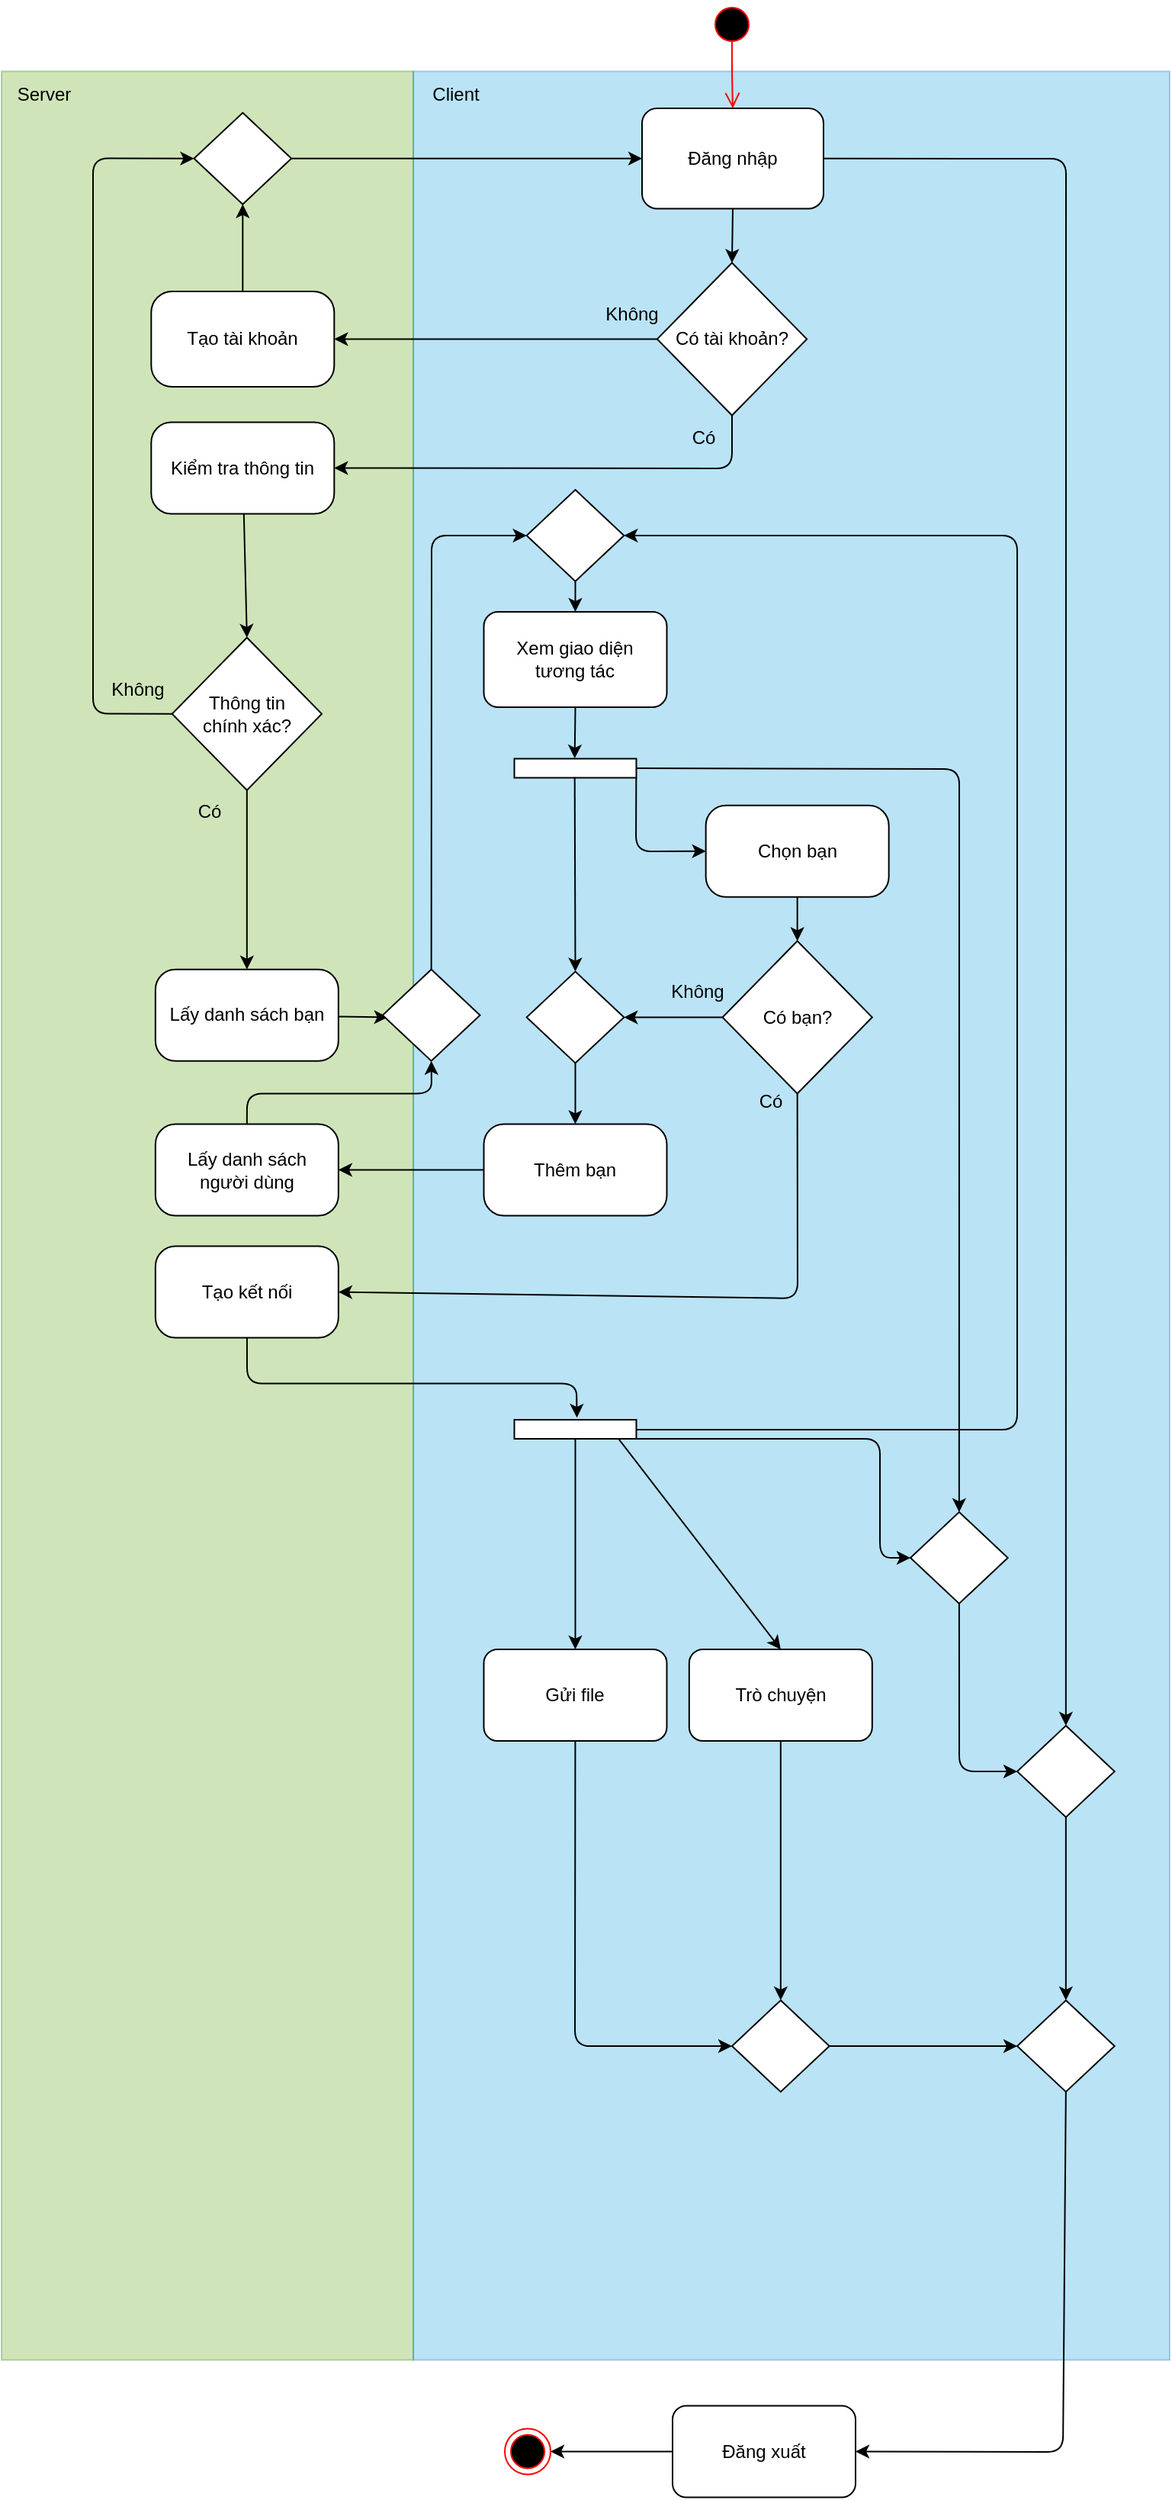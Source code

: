 <mxfile>
    <diagram id="f8bro3hq2V63n0aIHBkh" name="Server Client">
        <mxGraphModel dx="854" dy="1696" grid="1" gridSize="10" guides="1" tooltips="1" connect="1" arrows="1" fold="1" page="1" pageScale="1" pageWidth="827" pageHeight="1169" math="0" shadow="0">
            <root>
                <mxCell id="0"/>
                <mxCell id="1" parent="0"/>
                <mxCell id="HYf6dQVZHrUeiSkW3WR2-139" value="" style="rounded=0;whiteSpace=wrap;html=1;opacity=30;fillColor=#1ba1e2;fontColor=#ffffff;strokeColor=#006EAF;" parent="1" vertex="1">
                    <mxGeometry x="324" y="-1094.25" width="496" height="1500" as="geometry"/>
                </mxCell>
                <mxCell id="166" style="edgeStyle=none;html=1;exitX=1;exitY=0.5;exitDx=0;exitDy=0;entryX=0.5;entryY=0;entryDx=0;entryDy=0;" parent="1" source="snAStb-6BBQoRBitgBAS-29" target="177" edge="1">
                    <mxGeometry relative="1" as="geometry">
                        <Array as="points">
                            <mxPoint x="752" y="-1037"/>
                        </Array>
                    </mxGeometry>
                </mxCell>
                <mxCell id="HYf6dQVZHrUeiSkW3WR2-137" value="" style="rounded=0;whiteSpace=wrap;html=1;fillColor=#60a917;fontColor=#ffffff;strokeColor=#2D7600;opacity=30;" parent="1" vertex="1">
                    <mxGeometry x="54" y="-1094.25" width="270" height="1500" as="geometry"/>
                </mxCell>
                <mxCell id="snAStb-6BBQoRBitgBAS-25" value="" style="ellipse;html=1;shape=endState;fillColor=#000000;strokeColor=#ff0000;" parent="1" vertex="1">
                    <mxGeometry x="384" y="450.75" width="30" height="30" as="geometry"/>
                </mxCell>
                <mxCell id="snAStb-6BBQoRBitgBAS-26" value="" style="ellipse;html=1;shape=startState;fillColor=#000000;strokeColor=#ff0000;" parent="1" vertex="1">
                    <mxGeometry x="517.99" y="-1140" width="30" height="30" as="geometry"/>
                </mxCell>
                <mxCell id="snAStb-6BBQoRBitgBAS-27" value="" style="edgeStyle=orthogonalEdgeStyle;html=1;verticalAlign=bottom;endArrow=open;endSize=8;strokeColor=#ff0000;entryX=0.5;entryY=0;entryDx=0;entryDy=0;exitX=0.499;exitY=0.84;exitDx=0;exitDy=0;exitPerimeter=0;" parent="1" source="snAStb-6BBQoRBitgBAS-26" target="snAStb-6BBQoRBitgBAS-29" edge="1">
                    <mxGeometry relative="1" as="geometry">
                        <mxPoint x="283" y="-920" as="targetPoint"/>
                    </mxGeometry>
                </mxCell>
                <mxCell id="44" style="edgeStyle=none;html=1;exitX=0.5;exitY=1;exitDx=0;exitDy=0;entryX=0.5;entryY=0;entryDx=0;entryDy=0;" parent="1" source="snAStb-6BBQoRBitgBAS-29" target="snAStb-6BBQoRBitgBAS-87" edge="1">
                    <mxGeometry relative="1" as="geometry">
                        <mxPoint x="533" y="-971.25" as="targetPoint"/>
                        <Array as="points"/>
                    </mxGeometry>
                </mxCell>
                <mxCell id="snAStb-6BBQoRBitgBAS-29" value="Đăng nhập" style="rounded=1;whiteSpace=wrap;html=1;" parent="1" vertex="1">
                    <mxGeometry x="474" y="-1070" width="118.99" height="65.75" as="geometry"/>
                </mxCell>
                <mxCell id="09_dQwDft95VqXlqSRKo-99" value="" style="edgeStyle=none;html=1;exitX=0.5;exitY=0;exitDx=0;exitDy=0;entryX=0.5;entryY=1;entryDx=0;entryDy=0;" parent="1" source="snAStb-6BBQoRBitgBAS-30" target="161" edge="1">
                    <mxGeometry relative="1" as="geometry">
                        <mxPoint x="473" y="-1010.25" as="targetPoint"/>
                        <Array as="points"/>
                    </mxGeometry>
                </mxCell>
                <mxCell id="snAStb-6BBQoRBitgBAS-30" value="Tạo tài khoản" style="rounded=1;whiteSpace=wrap;html=1;arcSize=22;" parent="1" vertex="1">
                    <mxGeometry x="152.16" y="-950" width="120" height="62.5" as="geometry"/>
                </mxCell>
                <mxCell id="snAStb-6BBQoRBitgBAS-62" value="" style="edgeStyle=none;html=1;exitX=0.5;exitY=1;exitDx=0;exitDy=0;entryX=-0.016;entryY=0.505;entryDx=0;entryDy=0;entryPerimeter=0;" parent="1" source="snAStb-6BBQoRBitgBAS-32" target="09_dQwDft95VqXlqSRKo-132" edge="1">
                    <mxGeometry relative="1" as="geometry">
                        <mxPoint x="544" y="-647.5" as="targetPoint"/>
                    </mxGeometry>
                </mxCell>
                <mxCell id="176" style="edgeStyle=none;html=1;entryX=0.5;entryY=0;entryDx=0;entryDy=0;exitX=0.501;exitY=-0.004;exitDx=0;exitDy=0;exitPerimeter=0;" parent="1" source="09_dQwDft95VqXlqSRKo-132" target="175" edge="1">
                    <mxGeometry relative="1" as="geometry">
                        <Array as="points">
                            <mxPoint x="682" y="-637"/>
                        </Array>
                    </mxGeometry>
                </mxCell>
                <mxCell id="snAStb-6BBQoRBitgBAS-32" value="Xem giao diện&lt;br&gt;tương tác" style="rounded=1;whiteSpace=wrap;html=1;" parent="1" vertex="1">
                    <mxGeometry x="370.25" y="-740" width="120" height="62.5" as="geometry"/>
                </mxCell>
                <mxCell id="41" style="edgeStyle=none;html=1;exitX=0;exitY=0.5;exitDx=0;exitDy=0;entryX=1;entryY=0.5;entryDx=0;entryDy=0;" parent="1" source="snAStb-6BBQoRBitgBAS-87" target="snAStb-6BBQoRBitgBAS-30" edge="1">
                    <mxGeometry relative="1" as="geometry">
                        <Array as="points"/>
                        <mxPoint x="571.715" y="-875.887" as="sourcePoint"/>
                        <mxPoint x="714" y="-934.25" as="targetPoint"/>
                    </mxGeometry>
                </mxCell>
                <mxCell id="137" style="edgeStyle=none;rounded=1;html=1;entryX=1;entryY=0.5;entryDx=0;entryDy=0;endArrow=classic;endFill=1;exitX=0.5;exitY=1;exitDx=0;exitDy=0;" parent="1" source="snAStb-6BBQoRBitgBAS-87" target="09_dQwDft95VqXlqSRKo-98" edge="1">
                    <mxGeometry relative="1" as="geometry">
                        <mxPoint x="532.99" y="-875.515" as="sourcePoint"/>
                        <mxPoint x="534.905" y="-852.5" as="targetPoint"/>
                        <Array as="points">
                            <mxPoint x="533" y="-834"/>
                        </Array>
                    </mxGeometry>
                </mxCell>
                <mxCell id="185" style="edgeStyle=none;html=1;" parent="1" source="snAStb-6BBQoRBitgBAS-50" target="snAStb-6BBQoRBitgBAS-25" edge="1">
                    <mxGeometry relative="1" as="geometry"/>
                </mxCell>
                <mxCell id="snAStb-6BBQoRBitgBAS-50" value="Đăng xuất" style="rounded=1;whiteSpace=wrap;html=1;" parent="1" vertex="1">
                    <mxGeometry x="494" y="435.75" width="120" height="60" as="geometry"/>
                </mxCell>
                <mxCell id="snAStb-6BBQoRBitgBAS-82" value="Có" style="text;html=1;strokeColor=none;fillColor=none;align=center;verticalAlign=middle;whiteSpace=wrap;rounded=0;" parent="1" vertex="1">
                    <mxGeometry x="498.25" y="-868.75" width="32.75" height="30" as="geometry"/>
                </mxCell>
                <mxCell id="snAStb-6BBQoRBitgBAS-85" value="Không" style="text;html=1;strokeColor=none;fillColor=none;align=center;verticalAlign=middle;whiteSpace=wrap;rounded=0;" parent="1" vertex="1">
                    <mxGeometry x="489.75" y="-505.63" width="41.25" height="30" as="geometry"/>
                </mxCell>
                <mxCell id="snAStb-6BBQoRBitgBAS-87" value="Có tài khoản?" style="rhombus;whiteSpace=wrap;html=1;" parent="1" vertex="1">
                    <mxGeometry x="483.91" y="-968.75" width="98.16" height="100" as="geometry"/>
                </mxCell>
                <mxCell id="09_dQwDft95VqXlqSRKo-101" value="" style="edgeStyle=none;html=1;entryX=0.5;entryY=0;entryDx=0;entryDy=0;" parent="1" source="09_dQwDft95VqXlqSRKo-98" target="140" edge="1">
                    <mxGeometry relative="1" as="geometry">
                        <Array as="points"/>
                    </mxGeometry>
                </mxCell>
                <mxCell id="09_dQwDft95VqXlqSRKo-98" value="Kiểm tra thông tin" style="whiteSpace=wrap;html=1;rounded=1;arcSize=22;" parent="1" vertex="1">
                    <mxGeometry x="152.16" y="-864.25" width="120" height="60" as="geometry"/>
                </mxCell>
                <mxCell id="09_dQwDft95VqXlqSRKo-103" value="" style="edgeStyle=none;html=1;exitX=0.5;exitY=0;exitDx=0;exitDy=0;entryX=0;entryY=0.5;entryDx=0;entryDy=0;" parent="1" source="153" target="171" edge="1">
                    <mxGeometry relative="1" as="geometry">
                        <Array as="points">
                            <mxPoint x="336" y="-790"/>
                        </Array>
                    </mxGeometry>
                </mxCell>
                <mxCell id="169" style="edgeStyle=none;html=1;entryX=-0.111;entryY=0.487;entryDx=0;entryDy=0;entryPerimeter=0;" parent="1" source="09_dQwDft95VqXlqSRKo-114" target="168" edge="1">
                    <mxGeometry relative="1" as="geometry">
                        <Array as="points">
                            <mxPoint x="215" y="-234.25"/>
                            <mxPoint x="431" y="-234.25"/>
                        </Array>
                    </mxGeometry>
                </mxCell>
                <mxCell id="09_dQwDft95VqXlqSRKo-114" value="Tạo kết nối" style="whiteSpace=wrap;html=1;rounded=1;arcSize=22;" parent="1" vertex="1">
                    <mxGeometry x="154.92" y="-324.25" width="120" height="60" as="geometry"/>
                </mxCell>
                <mxCell id="09_dQwDft95VqXlqSRKo-130" value="Không" style="text;html=1;strokeColor=none;fillColor=none;align=center;verticalAlign=middle;whiteSpace=wrap;rounded=0;" parent="1" vertex="1">
                    <mxGeometry x="120.59" y="-704.25" width="45.25" height="30" as="geometry"/>
                </mxCell>
                <mxCell id="09_dQwDft95VqXlqSRKo-131" value="" style="endArrow=classic;html=1;entryX=0.5;entryY=0;entryDx=0;entryDy=0;exitX=0.5;exitY=1;exitDx=0;exitDy=0;" parent="1" source="140" target="149" edge="1">
                    <mxGeometry width="50" height="50" relative="1" as="geometry">
                        <mxPoint x="616.85" y="-664.25" as="sourcePoint"/>
                        <mxPoint x="214.92" y="-594.38" as="targetPoint"/>
                        <Array as="points"/>
                    </mxGeometry>
                </mxCell>
                <mxCell id="145" style="edgeStyle=none;html=1;entryX=0;entryY=0.5;entryDx=0;entryDy=0;exitX=1.005;exitY=0.001;exitDx=0;exitDy=0;exitPerimeter=0;" parent="1" source="09_dQwDft95VqXlqSRKo-132" target="09_dQwDft95VqXlqSRKo-135" edge="1">
                    <mxGeometry relative="1" as="geometry">
                        <mxPoint x="655.245" y="-528.75" as="targetPoint"/>
                        <Array as="points">
                            <mxPoint x="470" y="-583"/>
                        </Array>
                    </mxGeometry>
                </mxCell>
                <mxCell id="09_dQwDft95VqXlqSRKo-132" value="" style="html=1;points=[];perimeter=orthogonalPerimeter;rotation=90;" parent="1" vertex="1">
                    <mxGeometry x="424" y="-677.5" width="12.5" height="80" as="geometry"/>
                </mxCell>
                <mxCell id="Qa9XHfbVyklv0S31ZLcw-157" style="edgeStyle=none;html=1;exitX=0.5;exitY=1;exitDx=0;exitDy=0;entryX=1;entryY=0.5;entryDx=0;entryDy=0;" parent="1" source="143" target="09_dQwDft95VqXlqSRKo-114" edge="1">
                    <mxGeometry relative="1" as="geometry">
                        <mxPoint x="645.925" y="-390" as="targetPoint"/>
                        <Array as="points">
                            <mxPoint x="576" y="-290"/>
                        </Array>
                    </mxGeometry>
                </mxCell>
                <mxCell id="09_dQwDft95VqXlqSRKo-135" value="Chọn bạn" style="whiteSpace=wrap;html=1;rounded=1;arcSize=22;" parent="1" vertex="1">
                    <mxGeometry x="515.83" y="-613.12" width="120" height="60" as="geometry"/>
                </mxCell>
                <mxCell id="09_dQwDft95VqXlqSRKo-138" value="" style="endArrow=classic;html=1;entryX=0.5;entryY=0;entryDx=0;entryDy=0;exitX=0.966;exitY=0.505;exitDx=0;exitDy=0;exitPerimeter=0;" parent="1" source="09_dQwDft95VqXlqSRKo-132" target="159" edge="1">
                    <mxGeometry width="50" height="50" relative="1" as="geometry">
                        <mxPoint x="654" y="-480" as="sourcePoint"/>
                        <mxPoint x="704" y="-460" as="targetPoint"/>
                        <Array as="points"/>
                    </mxGeometry>
                </mxCell>
                <mxCell id="09_dQwDft95VqXlqSRKo-139" value="" style="endArrow=classic;html=1;entryX=1;entryY=0.5;entryDx=0;entryDy=0;exitX=0;exitY=0.5;exitDx=0;exitDy=0;" parent="1" source="143" target="159" edge="1">
                    <mxGeometry width="50" height="50" relative="1" as="geometry">
                        <mxPoint x="674" y="-410" as="sourcePoint"/>
                        <mxPoint x="623.32" y="-498.75" as="targetPoint"/>
                        <Array as="points"/>
                    </mxGeometry>
                </mxCell>
                <mxCell id="kybJRvyT3tSt8OVpMKfZ-119" value="Có" style="text;html=1;strokeColor=none;fillColor=none;align=center;verticalAlign=middle;whiteSpace=wrap;rounded=0;" parent="1" vertex="1">
                    <mxGeometry x="537.67" y="-434.25" width="41.25" height="30" as="geometry"/>
                </mxCell>
                <mxCell id="131" style="edgeStyle=none;html=1;entryX=0;entryY=0.5;entryDx=0;entryDy=0;endArrow=block;endFill=1;" parent="1" target="snAStb-6BBQoRBitgBAS-25" edge="1">
                    <mxGeometry relative="1" as="geometry"/>
                </mxCell>
                <mxCell id="OIhVFFOoTXd9-7SeYz4r-148" value="" style="endArrow=classic;html=1;strokeColor=default;exitX=0;exitY=0.5;exitDx=0;exitDy=0;entryX=0;entryY=0.5;entryDx=0;entryDy=0;" parent="1" source="140" target="161" edge="1">
                    <mxGeometry width="50" height="50" relative="1" as="geometry">
                        <mxPoint x="394" y="-520" as="sourcePoint"/>
                        <mxPoint x="444" y="-570" as="targetPoint"/>
                        <Array as="points">
                            <mxPoint x="114" y="-673.25"/>
                            <mxPoint x="114" y="-1037.25"/>
                        </Array>
                    </mxGeometry>
                </mxCell>
                <mxCell id="140" value="Thông tin &lt;br&gt;chính xác?" style="rhombus;whiteSpace=wrap;html=1;" parent="1" vertex="1">
                    <mxGeometry x="165.84" y="-723.12" width="98.16" height="100" as="geometry"/>
                </mxCell>
                <mxCell id="141" value="Có" style="text;html=1;strokeColor=none;fillColor=none;align=center;verticalAlign=middle;whiteSpace=wrap;rounded=0;" parent="1" vertex="1">
                    <mxGeometry x="174" y="-624.38" width="32.75" height="30" as="geometry"/>
                </mxCell>
                <mxCell id="142" value="Không" style="text;html=1;strokeColor=none;fillColor=none;align=center;verticalAlign=middle;whiteSpace=wrap;rounded=0;" parent="1" vertex="1">
                    <mxGeometry x="444.5" y="-950" width="45.25" height="30" as="geometry"/>
                </mxCell>
                <mxCell id="143" value="Có bạn?" style="rhombus;whiteSpace=wrap;html=1;" parent="1" vertex="1">
                    <mxGeometry x="526.75" y="-524.25" width="98.16" height="100" as="geometry"/>
                </mxCell>
                <mxCell id="151" style="edgeStyle=none;html=1;entryX=0.5;entryY=0;entryDx=0;entryDy=0;exitX=0.5;exitY=1;exitDx=0;exitDy=0;" parent="1" source="09_dQwDft95VqXlqSRKo-135" target="143" edge="1">
                    <mxGeometry relative="1" as="geometry"/>
                </mxCell>
                <mxCell id="158" style="edgeStyle=none;html=1;entryX=1;entryY=0.5;entryDx=0;entryDy=0;exitX=0;exitY=0.5;exitDx=0;exitDy=0;" parent="1" source="148" target="156" edge="1">
                    <mxGeometry relative="1" as="geometry">
                        <Array as="points"/>
                    </mxGeometry>
                </mxCell>
                <mxCell id="148" value="Thêm bạn" style="whiteSpace=wrap;html=1;rounded=1;arcSize=22;" parent="1" vertex="1">
                    <mxGeometry x="370.25" y="-404.25" width="120" height="60" as="geometry"/>
                </mxCell>
                <mxCell id="154" style="edgeStyle=none;html=1;entryX=0.054;entryY=0.523;entryDx=0;entryDy=0;entryPerimeter=0;" parent="1" source="149" target="153" edge="1">
                    <mxGeometry relative="1" as="geometry"/>
                </mxCell>
                <mxCell id="149" value="Lấy danh sách bạn" style="whiteSpace=wrap;html=1;rounded=1;arcSize=22;" parent="1" vertex="1">
                    <mxGeometry x="154.92" y="-505.63" width="120" height="60" as="geometry"/>
                </mxCell>
                <mxCell id="153" value="" style="rhombus;whiteSpace=wrap;html=1;" parent="1" vertex="1">
                    <mxGeometry x="303.9" y="-505.63" width="63.85" height="60" as="geometry"/>
                </mxCell>
                <mxCell id="157" style="edgeStyle=none;html=1;entryX=0.5;entryY=1;entryDx=0;entryDy=0;exitX=0.5;exitY=0;exitDx=0;exitDy=0;" parent="1" source="156" target="153" edge="1">
                    <mxGeometry relative="1" as="geometry">
                        <Array as="points">
                            <mxPoint x="215" y="-424.25"/>
                            <mxPoint x="336" y="-424.25"/>
                        </Array>
                    </mxGeometry>
                </mxCell>
                <mxCell id="156" value="Lấy danh sách&lt;br&gt;người dùng" style="whiteSpace=wrap;html=1;rounded=1;arcSize=22;" parent="1" vertex="1">
                    <mxGeometry x="154.92" y="-404.25" width="120" height="60" as="geometry"/>
                </mxCell>
                <mxCell id="160" style="edgeStyle=none;html=1;entryX=0.5;entryY=0;entryDx=0;entryDy=0;" parent="1" source="159" target="148" edge="1">
                    <mxGeometry relative="1" as="geometry"/>
                </mxCell>
                <mxCell id="159" value="" style="rhombus;whiteSpace=wrap;html=1;" parent="1" vertex="1">
                    <mxGeometry x="398.32" y="-504.25" width="63.85" height="60" as="geometry"/>
                </mxCell>
                <mxCell id="164" style="edgeStyle=none;html=1;entryX=0;entryY=0.5;entryDx=0;entryDy=0;" parent="1" source="161" target="snAStb-6BBQoRBitgBAS-29" edge="1">
                    <mxGeometry relative="1" as="geometry"/>
                </mxCell>
                <mxCell id="161" value="" style="rhombus;whiteSpace=wrap;html=1;" parent="1" vertex="1">
                    <mxGeometry x="180.23" y="-1067.12" width="63.85" height="60" as="geometry"/>
                </mxCell>
                <mxCell id="170" style="edgeStyle=none;html=1;entryX=1;entryY=0.5;entryDx=0;entryDy=0;" parent="1" source="168" target="171" edge="1">
                    <mxGeometry relative="1" as="geometry">
                        <Array as="points">
                            <mxPoint x="720" y="-204"/>
                            <mxPoint x="720" y="-790"/>
                        </Array>
                    </mxGeometry>
                </mxCell>
                <mxCell id="174" style="edgeStyle=none;html=1;entryX=0;entryY=0.5;entryDx=0;entryDy=0;exitX=1.003;exitY=0.002;exitDx=0;exitDy=0;exitPerimeter=0;" parent="1" source="168" target="175" edge="1">
                    <mxGeometry relative="1" as="geometry">
                        <Array as="points">
                            <mxPoint x="630" y="-198"/>
                            <mxPoint x="630" y="-120"/>
                        </Array>
                    </mxGeometry>
                </mxCell>
                <mxCell id="181" style="edgeStyle=none;html=1;entryX=0.5;entryY=0;entryDx=0;entryDy=0;exitX=0.996;exitY=0.202;exitDx=0;exitDy=0;exitPerimeter=0;" parent="1" source="168" target="173" edge="1">
                    <mxGeometry relative="1" as="geometry">
                        <Array as="points">
                            <mxPoint x="454" y="-204"/>
                        </Array>
                    </mxGeometry>
                </mxCell>
                <mxCell id="184" style="edgeStyle=none;html=1;entryX=0.5;entryY=0;entryDx=0;entryDy=0;" parent="1" source="168" target="182" edge="1">
                    <mxGeometry relative="1" as="geometry"/>
                </mxCell>
                <mxCell id="168" value="" style="html=1;points=[];perimeter=orthogonalPerimeter;rotation=90;" parent="1" vertex="1">
                    <mxGeometry x="424" y="-244.25" width="12.5" height="80" as="geometry"/>
                </mxCell>
                <mxCell id="172" style="edgeStyle=none;html=1;" parent="1" source="171" target="snAStb-6BBQoRBitgBAS-32" edge="1">
                    <mxGeometry relative="1" as="geometry"/>
                </mxCell>
                <mxCell id="171" value="" style="rhombus;whiteSpace=wrap;html=1;" parent="1" vertex="1">
                    <mxGeometry x="398.32" y="-820" width="63.85" height="60" as="geometry"/>
                </mxCell>
                <mxCell id="189" style="edgeStyle=none;html=1;entryX=0.5;entryY=0;entryDx=0;entryDy=0;" parent="1" source="173" target="186" edge="1">
                    <mxGeometry relative="1" as="geometry"/>
                </mxCell>
                <mxCell id="173" value="Trò chuyện" style="rounded=1;whiteSpace=wrap;html=1;" parent="1" vertex="1">
                    <mxGeometry x="504.91" y="-60" width="120" height="60" as="geometry"/>
                </mxCell>
                <mxCell id="178" style="edgeStyle=none;html=1;entryX=0;entryY=0.5;entryDx=0;entryDy=0;" parent="1" source="175" target="177" edge="1">
                    <mxGeometry relative="1" as="geometry">
                        <Array as="points">
                            <mxPoint x="682" y="20"/>
                        </Array>
                    </mxGeometry>
                </mxCell>
                <mxCell id="175" value="" style="rhombus;whiteSpace=wrap;html=1;" parent="1" vertex="1">
                    <mxGeometry x="650" y="-150" width="63.85" height="60" as="geometry"/>
                </mxCell>
                <mxCell id="180" style="edgeStyle=none;html=1;entryX=1;entryY=0.5;entryDx=0;entryDy=0;exitX=0.5;exitY=1;exitDx=0;exitDy=0;" parent="1" source="187" target="snAStb-6BBQoRBitgBAS-50" edge="1">
                    <mxGeometry relative="1" as="geometry">
                        <mxPoint x="750" y="150" as="sourcePoint"/>
                        <Array as="points">
                            <mxPoint x="750" y="466"/>
                        </Array>
                    </mxGeometry>
                </mxCell>
                <mxCell id="188" style="edgeStyle=none;html=1;entryX=0.5;entryY=0;entryDx=0;entryDy=0;" parent="1" source="177" target="187" edge="1">
                    <mxGeometry relative="1" as="geometry"/>
                </mxCell>
                <mxCell id="177" value="" style="rhombus;whiteSpace=wrap;html=1;" parent="1" vertex="1">
                    <mxGeometry x="720" y="-10" width="63.85" height="60" as="geometry"/>
                </mxCell>
                <mxCell id="190" style="edgeStyle=none;html=1;entryX=0;entryY=0.5;entryDx=0;entryDy=0;" parent="1" source="182" target="186" edge="1">
                    <mxGeometry relative="1" as="geometry">
                        <Array as="points">
                            <mxPoint x="430" y="200"/>
                        </Array>
                    </mxGeometry>
                </mxCell>
                <mxCell id="182" value="Gửi file" style="rounded=1;whiteSpace=wrap;html=1;" parent="1" vertex="1">
                    <mxGeometry x="370.24" y="-60" width="120" height="60" as="geometry"/>
                </mxCell>
                <mxCell id="191" style="edgeStyle=none;html=1;entryX=0;entryY=0.5;entryDx=0;entryDy=0;" parent="1" source="186" target="187" edge="1">
                    <mxGeometry relative="1" as="geometry"/>
                </mxCell>
                <mxCell id="186" value="" style="rhombus;whiteSpace=wrap;html=1;" parent="1" vertex="1">
                    <mxGeometry x="532.99" y="170" width="63.85" height="60" as="geometry"/>
                </mxCell>
                <mxCell id="187" value="" style="rhombus;whiteSpace=wrap;html=1;" parent="1" vertex="1">
                    <mxGeometry x="720" y="170" width="63.85" height="60" as="geometry"/>
                </mxCell>
                <mxCell id="192" value="Server" style="text;html=1;strokeColor=none;fillColor=none;align=center;verticalAlign=middle;whiteSpace=wrap;rounded=0;" vertex="1" parent="1">
                    <mxGeometry x="54" y="-1094.25" width="56" height="30" as="geometry"/>
                </mxCell>
                <mxCell id="193" value="Client" style="text;html=1;strokeColor=none;fillColor=none;align=center;verticalAlign=middle;whiteSpace=wrap;rounded=0;" vertex="1" parent="1">
                    <mxGeometry x="324" y="-1094.25" width="56" height="30" as="geometry"/>
                </mxCell>
            </root>
        </mxGraphModel>
    </diagram>
</mxfile>